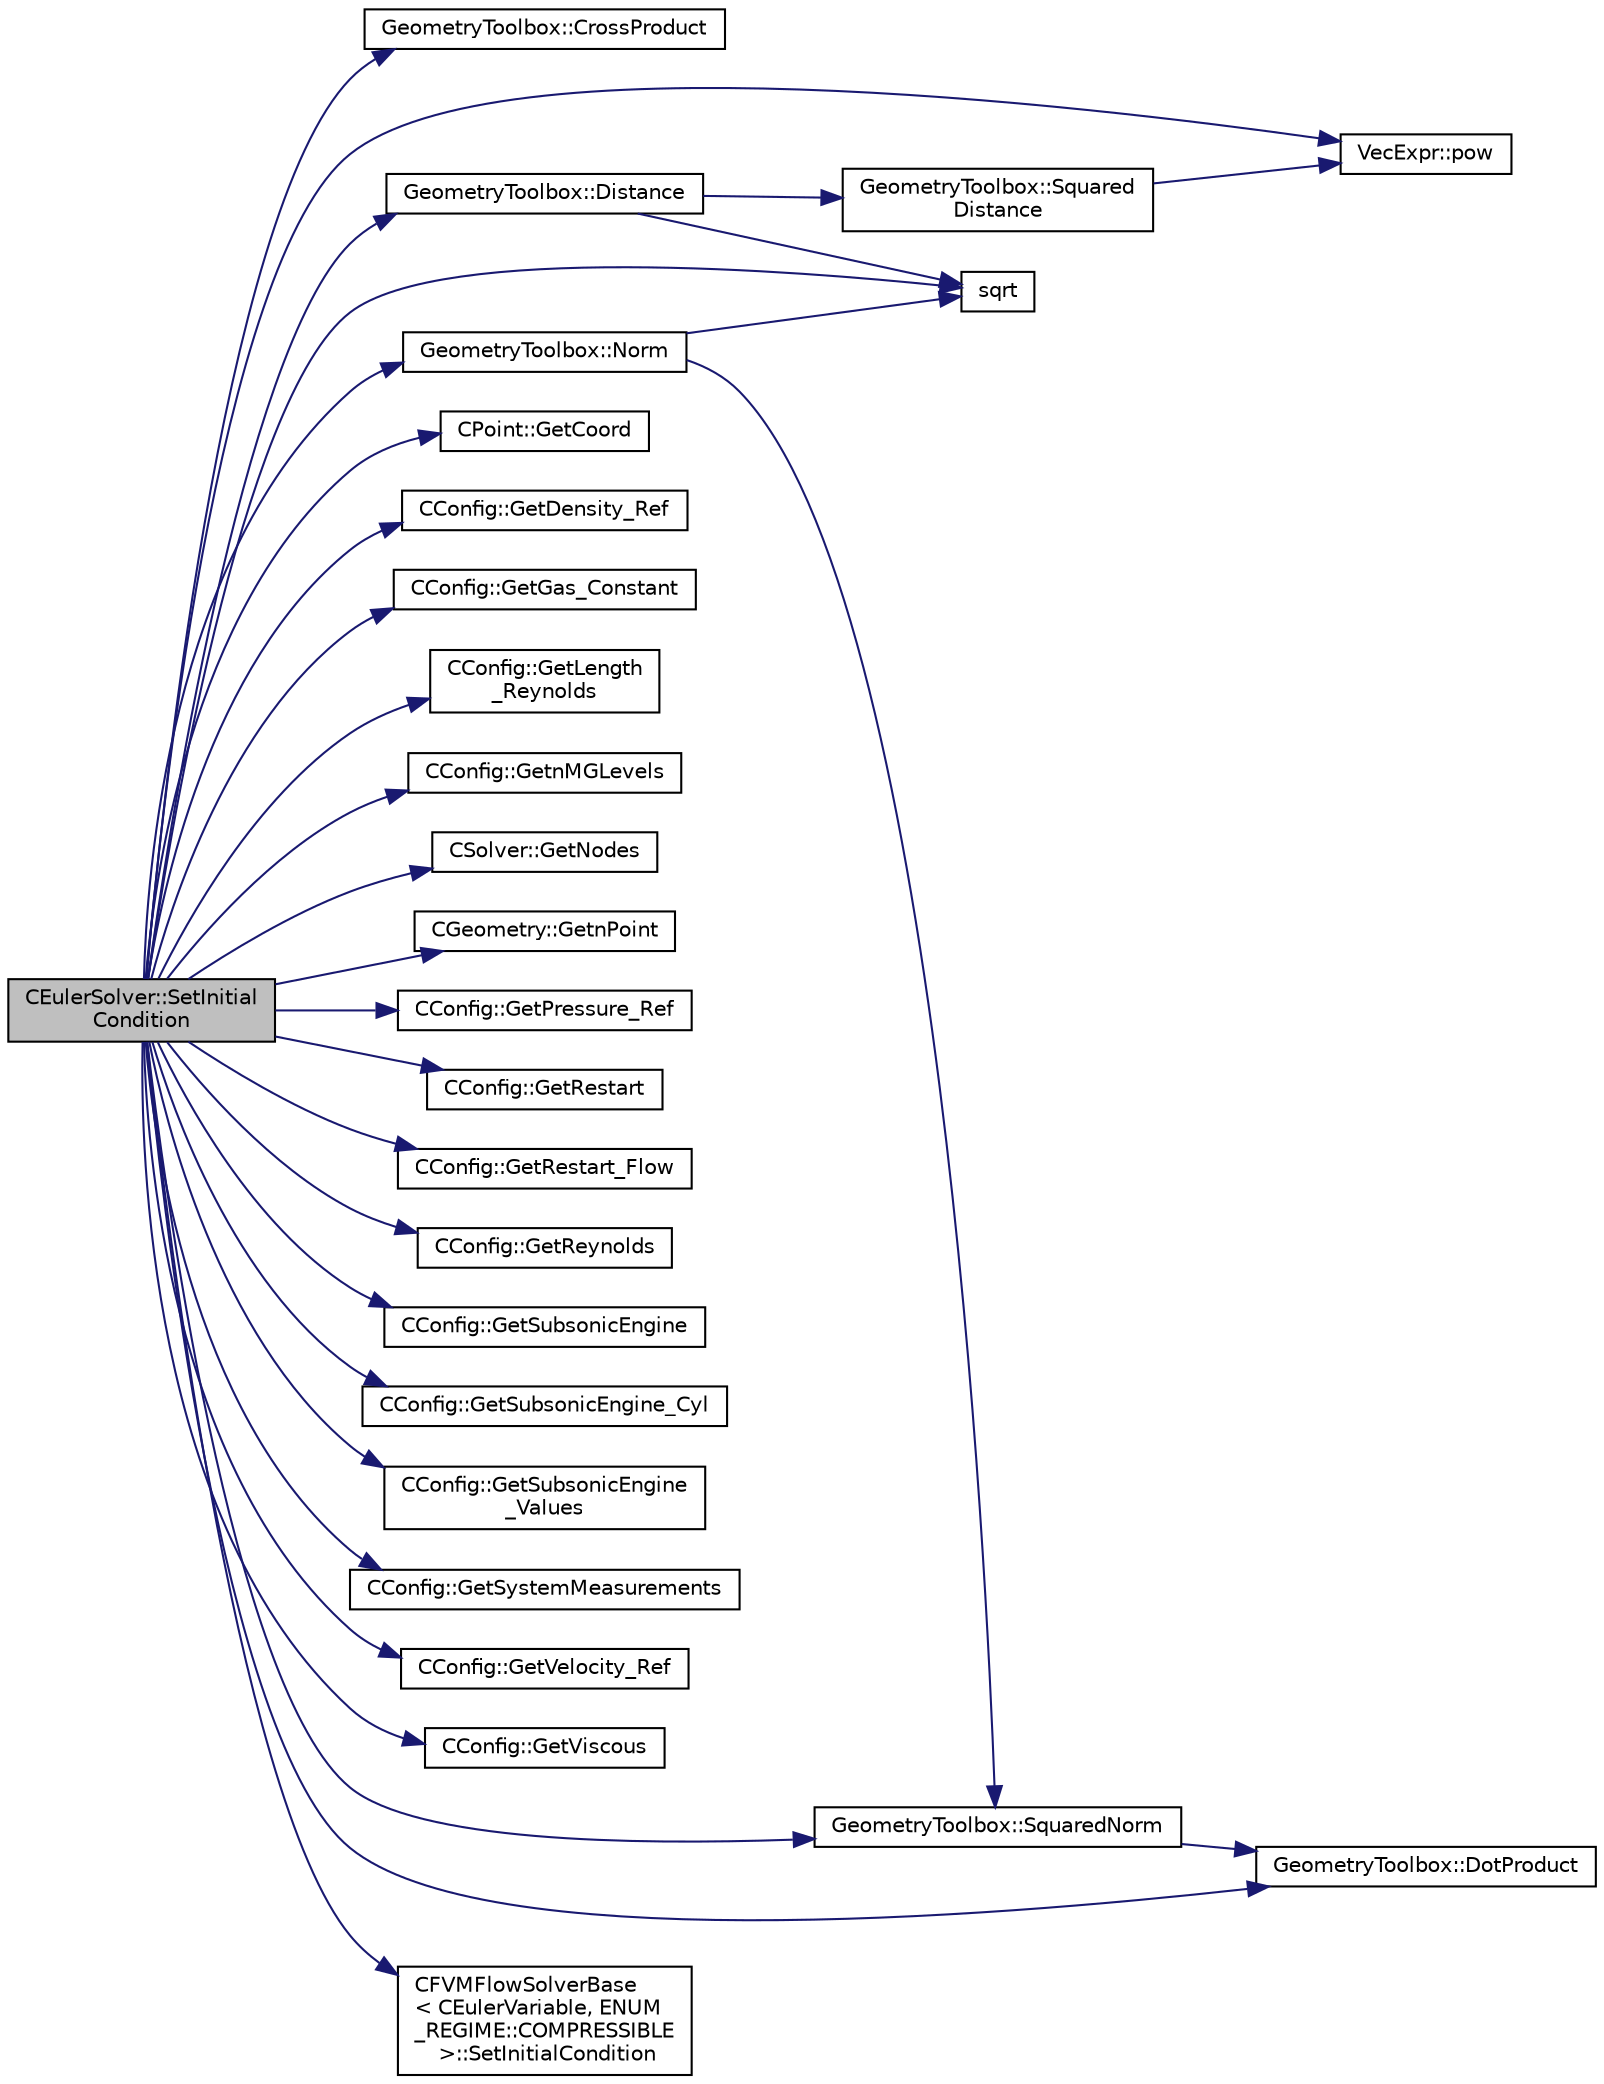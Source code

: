 digraph "CEulerSolver::SetInitialCondition"
{
 // LATEX_PDF_SIZE
  edge [fontname="Helvetica",fontsize="10",labelfontname="Helvetica",labelfontsize="10"];
  node [fontname="Helvetica",fontsize="10",shape=record];
  rankdir="LR";
  Node1 [label="CEulerSolver::SetInitial\lCondition",height=0.2,width=0.4,color="black", fillcolor="grey75", style="filled", fontcolor="black",tooltip="Set the initial condition for the Euler Equations."];
  Node1 -> Node2 [color="midnightblue",fontsize="10",style="solid",fontname="Helvetica"];
  Node2 [label="GeometryToolbox::CrossProduct",height=0.2,width=0.4,color="black", fillcolor="white", style="filled",URL="$group__GeometryToolbox.html#ga26f2f767e60f046c51299f6236f84ffe",tooltip="c = a x b"];
  Node1 -> Node3 [color="midnightblue",fontsize="10",style="solid",fontname="Helvetica"];
  Node3 [label="GeometryToolbox::Distance",height=0.2,width=0.4,color="black", fillcolor="white", style="filled",URL="$group__GeometryToolbox.html#ga600fb4ee993ae4c3b985082d51994881",tooltip=" "];
  Node3 -> Node4 [color="midnightblue",fontsize="10",style="solid",fontname="Helvetica"];
  Node4 [label="sqrt",height=0.2,width=0.4,color="black", fillcolor="white", style="filled",URL="$group__SIMD.html#ga54a1925ab40fb4249ea255072520de35",tooltip=" "];
  Node3 -> Node5 [color="midnightblue",fontsize="10",style="solid",fontname="Helvetica"];
  Node5 [label="GeometryToolbox::Squared\lDistance",height=0.2,width=0.4,color="black", fillcolor="white", style="filled",URL="$group__GeometryToolbox.html#ga3db86410486389a5cda59b3d0ab17f66",tooltip=" "];
  Node5 -> Node6 [color="midnightblue",fontsize="10",style="solid",fontname="Helvetica"];
  Node6 [label="VecExpr::pow",height=0.2,width=0.4,color="black", fillcolor="white", style="filled",URL="$group__VecExpr.html#ga7fb255e1f2a1773d3cc6ff7bee1aadd2",tooltip=" "];
  Node1 -> Node7 [color="midnightblue",fontsize="10",style="solid",fontname="Helvetica"];
  Node7 [label="GeometryToolbox::DotProduct",height=0.2,width=0.4,color="black", fillcolor="white", style="filled",URL="$group__GeometryToolbox.html#ga7ec3e1e20fab73dbf0159fe38492cc89",tooltip=" "];
  Node1 -> Node8 [color="midnightblue",fontsize="10",style="solid",fontname="Helvetica"];
  Node8 [label="CPoint::GetCoord",height=0.2,width=0.4,color="black", fillcolor="white", style="filled",URL="$classCPoint.html#ab16c29dd03911529cd73bf467c313179",tooltip="Get the coordinates dor the control volume."];
  Node1 -> Node9 [color="midnightblue",fontsize="10",style="solid",fontname="Helvetica"];
  Node9 [label="CConfig::GetDensity_Ref",height=0.2,width=0.4,color="black", fillcolor="white", style="filled",URL="$classCConfig.html#a3fc33aec68f64b757f1f9f3514cb97de",tooltip="Get the value of the reference density for non-dimensionalization."];
  Node1 -> Node10 [color="midnightblue",fontsize="10",style="solid",fontname="Helvetica"];
  Node10 [label="CConfig::GetGas_Constant",height=0.2,width=0.4,color="black", fillcolor="white", style="filled",URL="$classCConfig.html#a1cbe3f352a54757066fc75112343d30c",tooltip="Get the value of specific gas constant."];
  Node1 -> Node11 [color="midnightblue",fontsize="10",style="solid",fontname="Helvetica"];
  Node11 [label="CConfig::GetLength\l_Reynolds",height=0.2,width=0.4,color="black", fillcolor="white", style="filled",URL="$classCConfig.html#aa8e9fff7ea95095b24af1d6d85e709ef",tooltip="Get the value of the Reynolds length."];
  Node1 -> Node12 [color="midnightblue",fontsize="10",style="solid",fontname="Helvetica"];
  Node12 [label="CConfig::GetnMGLevels",height=0.2,width=0.4,color="black", fillcolor="white", style="filled",URL="$classCConfig.html#a15a61a6f9a1d415c3509018f4916c5c1",tooltip="Get the number of multigrid levels."];
  Node1 -> Node13 [color="midnightblue",fontsize="10",style="solid",fontname="Helvetica"];
  Node13 [label="CSolver::GetNodes",height=0.2,width=0.4,color="black", fillcolor="white", style="filled",URL="$classCSolver.html#af3198e52a2ea377bb765647b5e697197",tooltip="Allow outside access to the nodes of the solver, containing conservatives, primitives,..."];
  Node1 -> Node14 [color="midnightblue",fontsize="10",style="solid",fontname="Helvetica"];
  Node14 [label="CGeometry::GetnPoint",height=0.2,width=0.4,color="black", fillcolor="white", style="filled",URL="$classCGeometry.html#a275fb07cd99ab79d7a04b4862280169d",tooltip="Get number of points."];
  Node1 -> Node15 [color="midnightblue",fontsize="10",style="solid",fontname="Helvetica"];
  Node15 [label="CConfig::GetPressure_Ref",height=0.2,width=0.4,color="black", fillcolor="white", style="filled",URL="$classCConfig.html#a75b1f9203bdb8ced64323a100fa3aef9",tooltip="Get the value of the reference pressure for non-dimensionalization."];
  Node1 -> Node16 [color="midnightblue",fontsize="10",style="solid",fontname="Helvetica"];
  Node16 [label="CConfig::GetRestart",height=0.2,width=0.4,color="black", fillcolor="white", style="filled",URL="$classCConfig.html#ae55bdae4e8b4e61fd07a857005cc6799",tooltip="Provides the restart information."];
  Node1 -> Node17 [color="midnightblue",fontsize="10",style="solid",fontname="Helvetica"];
  Node17 [label="CConfig::GetRestart_Flow",height=0.2,width=0.4,color="black", fillcolor="white", style="filled",URL="$classCConfig.html#adcabc4f6a112bad643edb968a79e6866",tooltip="For some problems like adjoint or the linearized equations it is necessary to restart the flow soluti..."];
  Node1 -> Node18 [color="midnightblue",fontsize="10",style="solid",fontname="Helvetica"];
  Node18 [label="CConfig::GetReynolds",height=0.2,width=0.4,color="black", fillcolor="white", style="filled",URL="$classCConfig.html#a5873dfdc75fed4d570f80b9f3d526140",tooltip="Get the Reynolds number. Dimensionless number that gives a measure of the ratio of inertial forces to..."];
  Node1 -> Node19 [color="midnightblue",fontsize="10",style="solid",fontname="Helvetica"];
  Node19 [label="CConfig::GetSubsonicEngine",height=0.2,width=0.4,color="black", fillcolor="white", style="filled",URL="$classCConfig.html#a2f768e4e3ae3a2c14048709ef96ad39e",tooltip="Divide the rectbles and hexahedron."];
  Node1 -> Node20 [color="midnightblue",fontsize="10",style="solid",fontname="Helvetica"];
  Node20 [label="CConfig::GetSubsonicEngine_Cyl",height=0.2,width=0.4,color="black", fillcolor="white", style="filled",URL="$classCConfig.html#aab9f313b67b1dbaf7508ecad6a42cf5b",tooltip="Get the cycle of a subsonic engine."];
  Node1 -> Node21 [color="midnightblue",fontsize="10",style="solid",fontname="Helvetica"];
  Node21 [label="CConfig::GetSubsonicEngine\l_Values",height=0.2,width=0.4,color="black", fillcolor="white", style="filled",URL="$classCConfig.html#a2475b1d586ddb556cf34291e2f4225d4",tooltip="Get the values of subsonic engine."];
  Node1 -> Node22 [color="midnightblue",fontsize="10",style="solid",fontname="Helvetica"];
  Node22 [label="CConfig::GetSystemMeasurements",height=0.2,width=0.4,color="black", fillcolor="white", style="filled",URL="$classCConfig.html#ab05a2ea2f4079504565628130bee2ae3",tooltip="Governing equations of the flow (it can be different from the run time equation)."];
  Node1 -> Node23 [color="midnightblue",fontsize="10",style="solid",fontname="Helvetica"];
  Node23 [label="CConfig::GetVelocity_Ref",height=0.2,width=0.4,color="black", fillcolor="white", style="filled",URL="$classCConfig.html#afad4537005c210e8a7fc015a51b8ae4c",tooltip="Get the value of the reference velocity for non-dimensionalization."];
  Node1 -> Node24 [color="midnightblue",fontsize="10",style="solid",fontname="Helvetica"];
  Node24 [label="CConfig::GetViscous",height=0.2,width=0.4,color="black", fillcolor="white", style="filled",URL="$classCConfig.html#ad59acb5f80aaddccaa0f2f5bef3e3e78",tooltip="Determines if problem is viscous."];
  Node1 -> Node25 [color="midnightblue",fontsize="10",style="solid",fontname="Helvetica"];
  Node25 [label="GeometryToolbox::Norm",height=0.2,width=0.4,color="black", fillcolor="white", style="filled",URL="$group__GeometryToolbox.html#gad8b24e50333c9a8378f7abf18222f36a",tooltip=" "];
  Node25 -> Node4 [color="midnightblue",fontsize="10",style="solid",fontname="Helvetica"];
  Node25 -> Node26 [color="midnightblue",fontsize="10",style="solid",fontname="Helvetica"];
  Node26 [label="GeometryToolbox::SquaredNorm",height=0.2,width=0.4,color="black", fillcolor="white", style="filled",URL="$group__GeometryToolbox.html#ga98c9b9314cc6352c9bba49b8cfb4b056",tooltip=" "];
  Node26 -> Node7 [color="midnightblue",fontsize="10",style="solid",fontname="Helvetica"];
  Node1 -> Node6 [color="midnightblue",fontsize="10",style="solid",fontname="Helvetica"];
  Node1 -> Node27 [color="midnightblue",fontsize="10",style="solid",fontname="Helvetica"];
  Node27 [label="CFVMFlowSolverBase\l\< CEulerVariable, ENUM\l_REGIME::COMPRESSIBLE\l \>::SetInitialCondition",height=0.2,width=0.4,color="black", fillcolor="white", style="filled",URL="$classCFVMFlowSolverBase.html#a2b738b8c8519ff3730c0e0a10d1d45e6",tooltip="Set the initial condition for the Euler Equations."];
  Node1 -> Node4 [color="midnightblue",fontsize="10",style="solid",fontname="Helvetica"];
  Node1 -> Node26 [color="midnightblue",fontsize="10",style="solid",fontname="Helvetica"];
}
